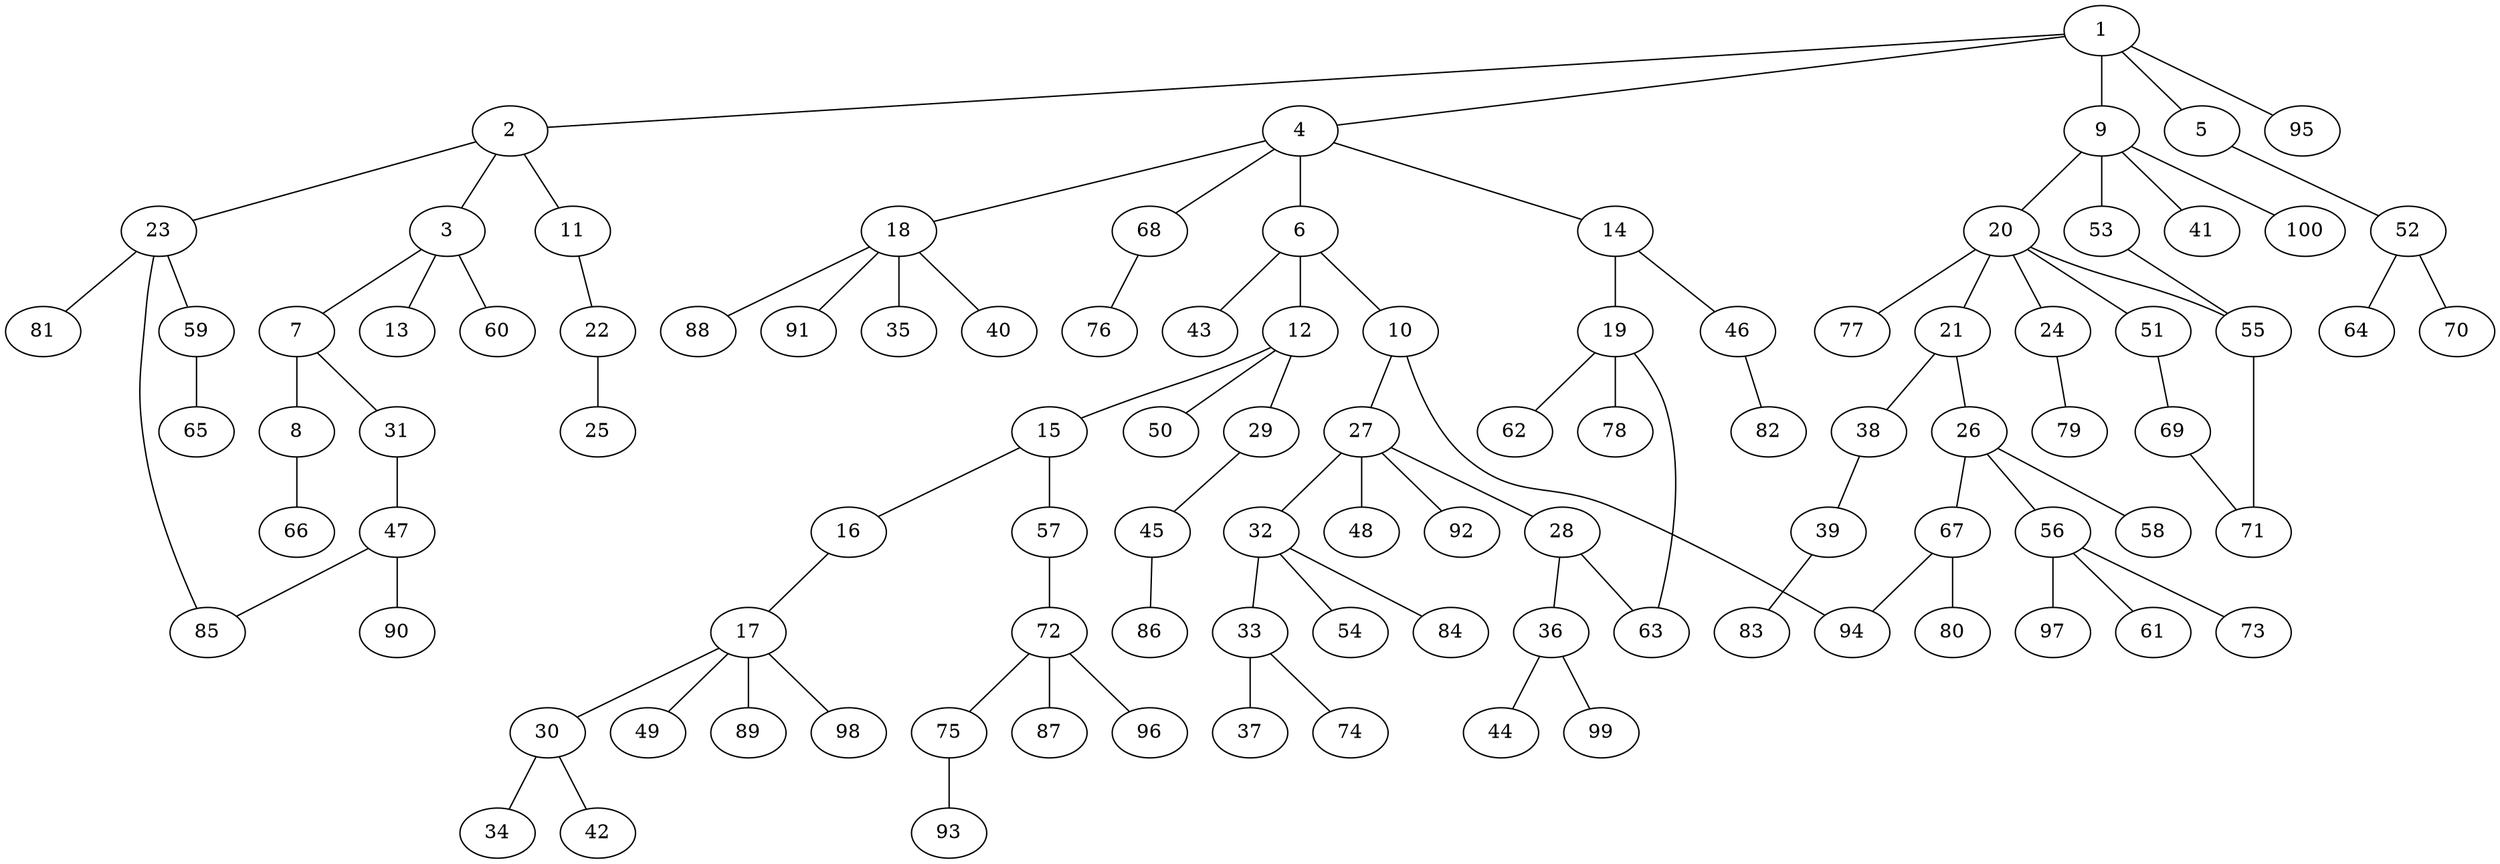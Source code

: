 graph graphname {1--2
1--4
1--5
1--9
1--95
2--3
2--11
2--23
3--7
3--13
3--60
4--6
4--14
4--18
4--68
5--52
6--10
6--12
6--43
7--8
7--31
8--66
9--20
9--41
9--53
9--100
10--27
10--94
11--22
12--15
12--29
12--50
14--19
14--46
15--16
15--57
16--17
17--30
17--49
17--89
17--98
18--35
18--40
18--88
18--91
19--62
19--63
19--78
20--21
20--24
20--51
20--55
20--77
21--26
21--38
22--25
23--59
23--81
23--85
24--79
26--56
26--58
26--67
27--28
27--32
27--48
27--92
28--36
28--63
29--45
30--34
30--42
31--47
32--33
32--54
32--84
33--37
33--74
36--44
36--99
38--39
39--83
45--86
46--82
47--85
47--90
51--69
52--64
52--70
53--55
55--71
56--61
56--73
56--97
57--72
59--65
67--80
67--94
68--76
69--71
72--75
72--87
72--96
75--93
}